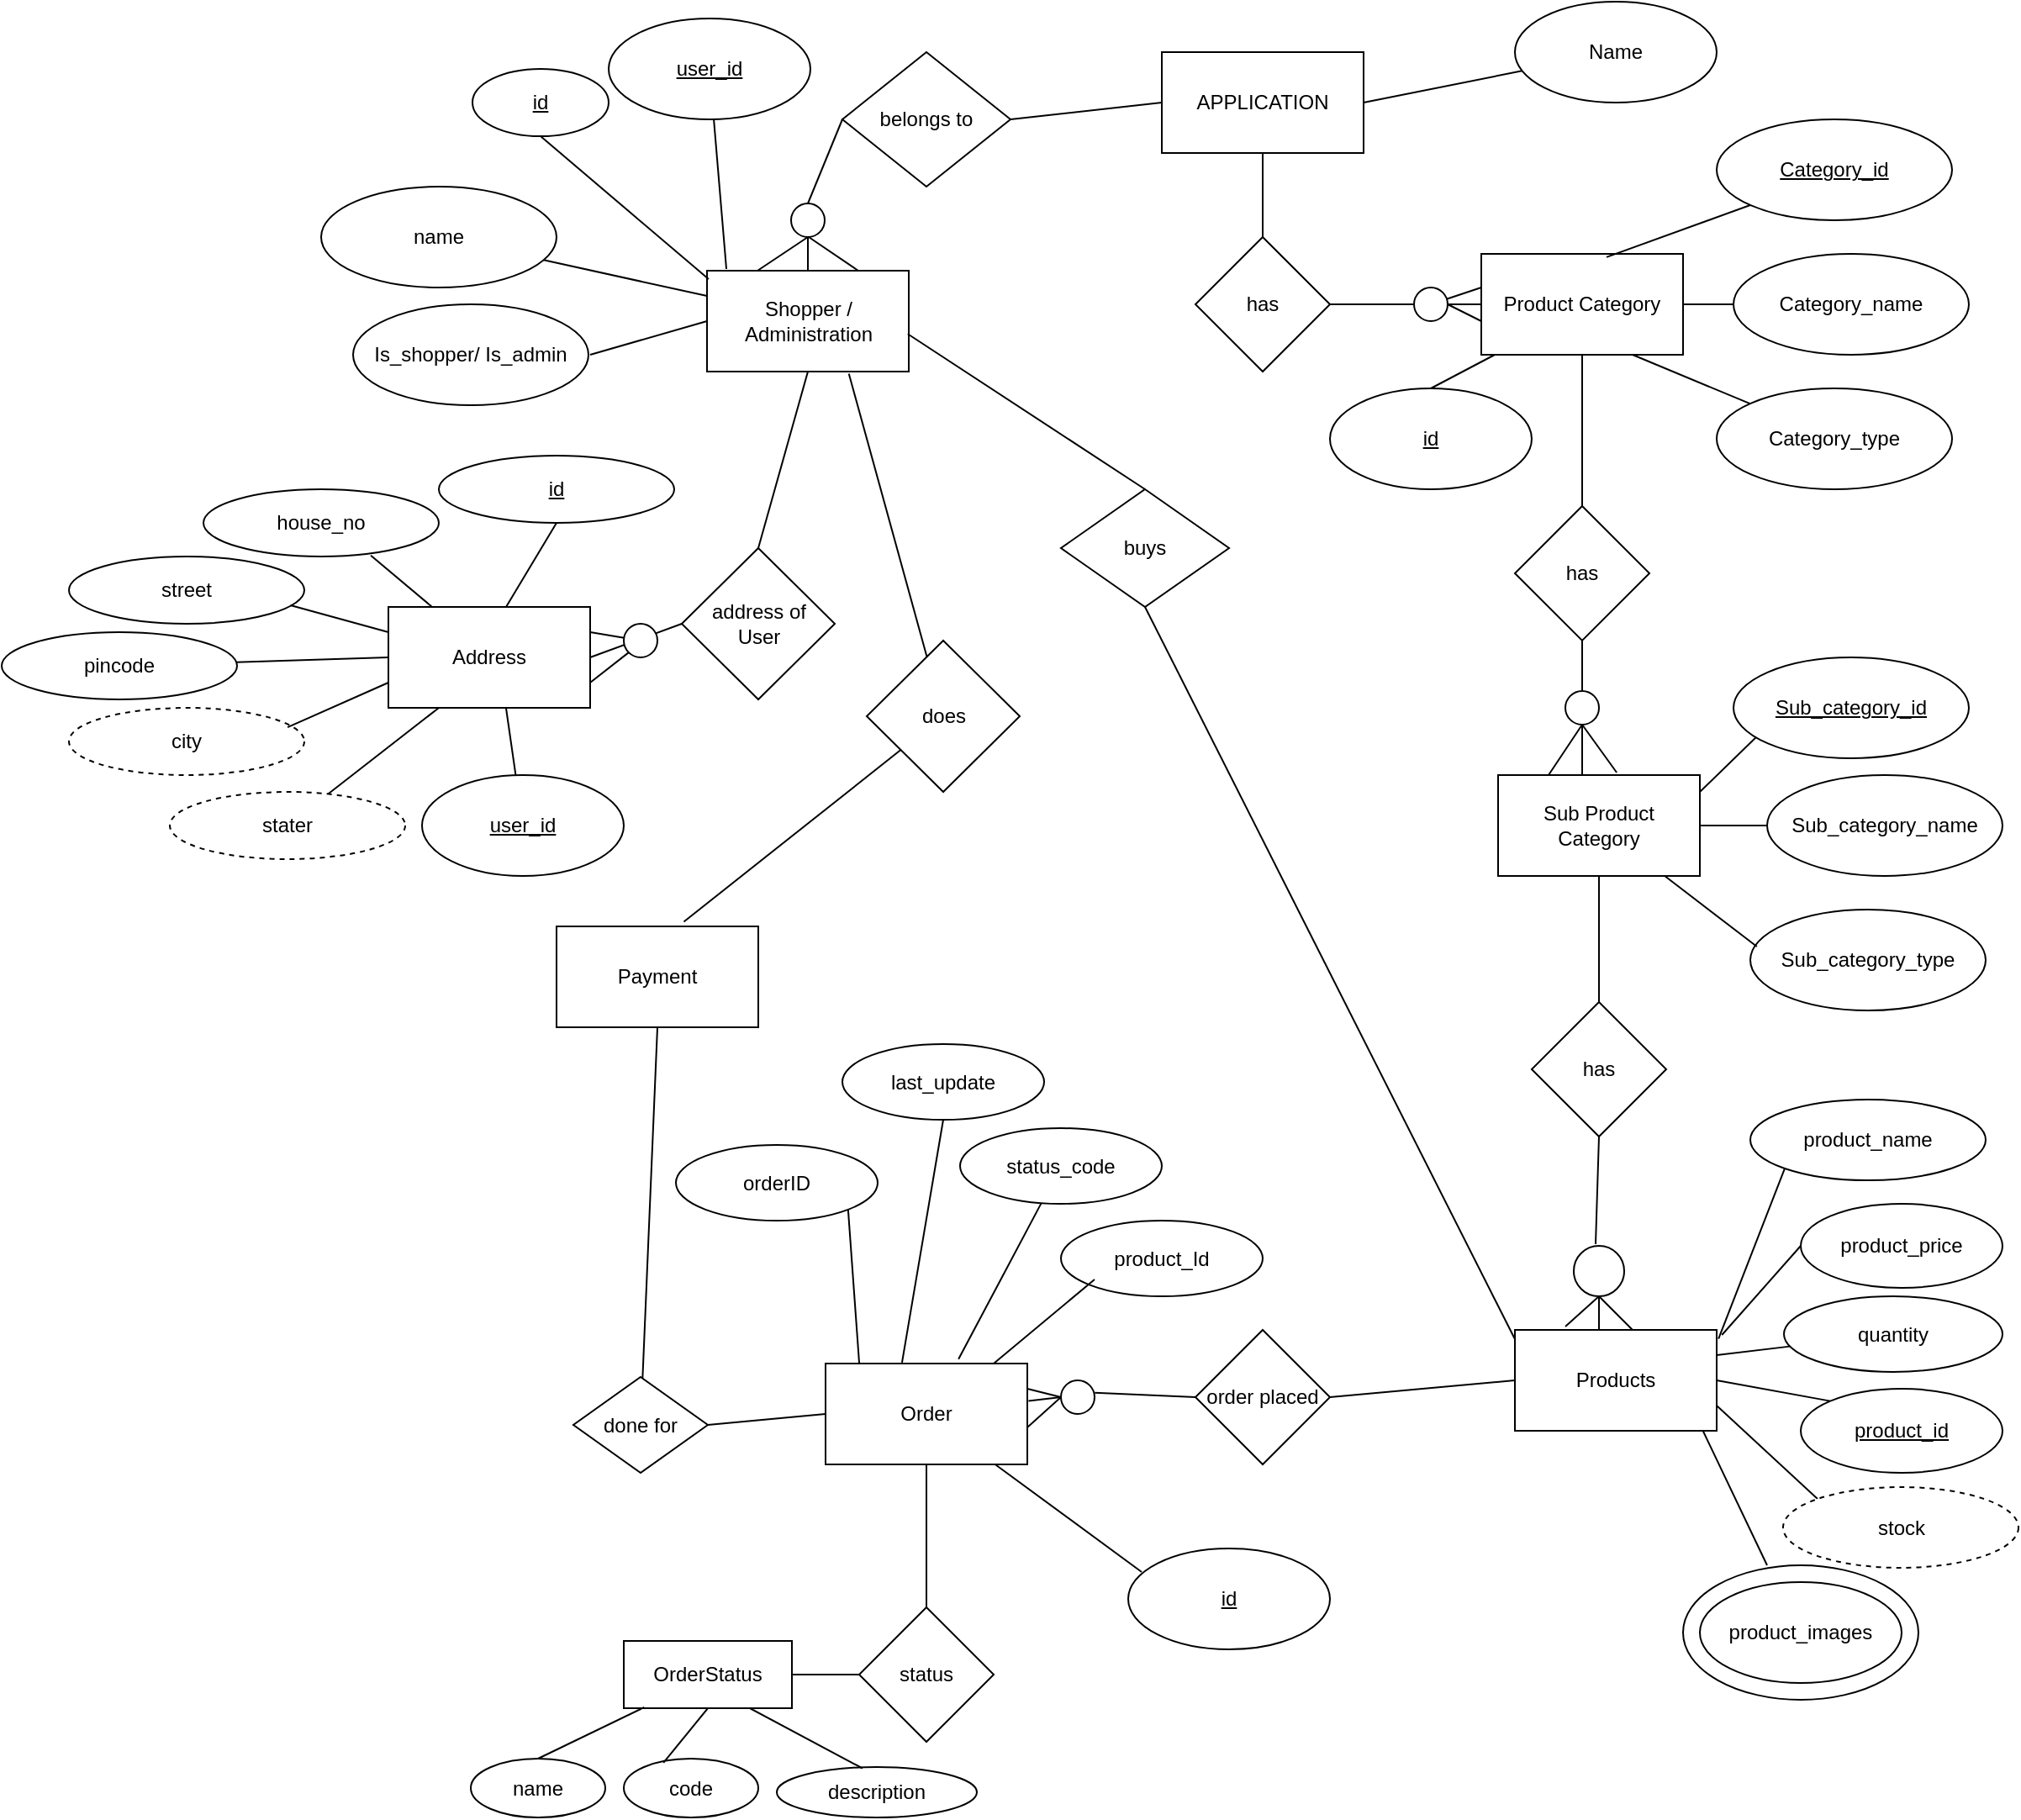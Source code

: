 <mxfile version="11.1.4" type="google"><diagram id="BZhTQlMKuTDj1Su207ST" name="Page-1"><mxGraphModel dx="1952" dy="616" grid="1" gridSize="10" guides="1" tooltips="1" connect="1" arrows="1" fold="1" page="1" pageScale="1" pageWidth="850" pageHeight="1100" math="0" shadow="0"><root><mxCell id="0"/><mxCell id="1" parent="0"/><mxCell id="tYtI5QIU2VcQOwp1GZz8-1" value="APPLICATION" style="rounded=0;whiteSpace=wrap;html=1;" parent="1" vertex="1"><mxGeometry x="340" y="40" width="120" height="60" as="geometry"/></mxCell><mxCell id="tYtI5QIU2VcQOwp1GZz8-2" value="Product Category" style="rounded=0;whiteSpace=wrap;html=1;" parent="1" vertex="1"><mxGeometry x="530" y="160" width="120" height="60" as="geometry"/></mxCell><mxCell id="tYtI5QIU2VcQOwp1GZz8-3" value="Sub Product Category" style="rounded=0;whiteSpace=wrap;html=1;" parent="1" vertex="1"><mxGeometry x="540" y="470" width="120" height="60" as="geometry"/></mxCell><mxCell id="tYtI5QIU2VcQOwp1GZz8-4" value="Products" style="rounded=0;whiteSpace=wrap;html=1;" parent="1" vertex="1"><mxGeometry x="550" y="800" width="120" height="60" as="geometry"/></mxCell><mxCell id="tYtI5QIU2VcQOwp1GZz8-5" value="Name" style="ellipse;whiteSpace=wrap;html=1;" parent="1" vertex="1"><mxGeometry x="550" y="10" width="120" height="60" as="geometry"/></mxCell><mxCell id="tYtI5QIU2VcQOwp1GZz8-6" value="" style="endArrow=none;html=1;exitX=1;exitY=0.5;exitDx=0;exitDy=0;" parent="1" source="tYtI5QIU2VcQOwp1GZz8-1" target="tYtI5QIU2VcQOwp1GZz8-5" edge="1"><mxGeometry width="50" height="50" relative="1" as="geometry"><mxPoint x="490" y="75" as="sourcePoint"/><mxPoint x="540" y="25" as="targetPoint"/></mxGeometry></mxCell><mxCell id="tYtI5QIU2VcQOwp1GZz8-7" value="has" style="rhombus;whiteSpace=wrap;html=1;" parent="1" vertex="1"><mxGeometry x="360" y="150" width="80" height="80" as="geometry"/></mxCell><mxCell id="tYtI5QIU2VcQOwp1GZz8-8" value="" style="endArrow=none;html=1;exitX=0.5;exitY=0;exitDx=0;exitDy=0;entryX=0.5;entryY=1;entryDx=0;entryDy=0;" parent="1" source="tYtI5QIU2VcQOwp1GZz8-7" target="tYtI5QIU2VcQOwp1GZz8-1" edge="1"><mxGeometry width="50" height="50" relative="1" as="geometry"><mxPoint x="370" y="206.555" as="sourcePoint"/><mxPoint x="430" y="-73.445" as="targetPoint"/></mxGeometry></mxCell><mxCell id="tYtI5QIU2VcQOwp1GZz8-9" value="" style="endArrow=none;html=1;exitX=1;exitY=0.5;exitDx=0;exitDy=0;entryX=0;entryY=0.5;entryDx=0;entryDy=0;" parent="1" source="tYtI5QIU2VcQOwp1GZz8-13" target="tYtI5QIU2VcQOwp1GZz8-2" edge="1"><mxGeometry width="50" height="50" relative="1" as="geometry"><mxPoint x="425" y="392" as="sourcePoint"/><mxPoint x="505" y="-30.017" as="targetPoint"/></mxGeometry></mxCell><mxCell id="tYtI5QIU2VcQOwp1GZz8-10" value="" style="endArrow=none;html=1;" parent="1" edge="1"><mxGeometry width="50" height="50" relative="1" as="geometry"><mxPoint x="500" y="190" as="sourcePoint"/><mxPoint x="530" y="179.983" as="targetPoint"/></mxGeometry></mxCell><mxCell id="tYtI5QIU2VcQOwp1GZz8-15" style="edgeStyle=orthogonalEdgeStyle;rounded=0;orthogonalLoop=1;jettySize=auto;html=1;" parent="1" edge="1"><mxGeometry relative="1" as="geometry"><mxPoint x="500" y="190" as="targetPoint"/><mxPoint x="500" y="190" as="sourcePoint"/></mxGeometry></mxCell><mxCell id="tYtI5QIU2VcQOwp1GZz8-13" value="" style="ellipse;whiteSpace=wrap;html=1;aspect=fixed;" parent="1" vertex="1"><mxGeometry x="490" y="180" width="20" height="20" as="geometry"/></mxCell><mxCell id="tYtI5QIU2VcQOwp1GZz8-14" value="" style="endArrow=none;html=1;exitX=1;exitY=0.5;exitDx=0;exitDy=0;" parent="1" source="tYtI5QIU2VcQOwp1GZz8-7" edge="1"><mxGeometry width="50" height="50" relative="1" as="geometry"><mxPoint x="440" y="190" as="sourcePoint"/><mxPoint x="490" y="190" as="targetPoint"/></mxGeometry></mxCell><mxCell id="tYtI5QIU2VcQOwp1GZz8-19" value="" style="endArrow=none;html=1;exitX=1;exitY=0.5;exitDx=0;exitDy=0;" parent="1" source="tYtI5QIU2VcQOwp1GZz8-13" edge="1"><mxGeometry width="50" height="50" relative="1" as="geometry"><mxPoint x="490" y="230" as="sourcePoint"/><mxPoint x="530" y="200" as="targetPoint"/></mxGeometry></mxCell><mxCell id="tYtI5QIU2VcQOwp1GZz8-20" value="&lt;u&gt;Category_id&lt;/u&gt;" style="ellipse;whiteSpace=wrap;html=1;" parent="1" vertex="1"><mxGeometry x="670" y="80" width="140" height="60" as="geometry"/></mxCell><mxCell id="tYtI5QIU2VcQOwp1GZz8-21" value="Category_name" style="ellipse;whiteSpace=wrap;html=1;" parent="1" vertex="1"><mxGeometry x="680" y="160" width="140" height="60" as="geometry"/></mxCell><mxCell id="tYtI5QIU2VcQOwp1GZz8-22" value="" style="endArrow=none;html=1;exitX=0.621;exitY=0.032;exitDx=0;exitDy=0;exitPerimeter=0;" parent="1" source="tYtI5QIU2VcQOwp1GZz8-2" edge="1"><mxGeometry width="50" height="50" relative="1" as="geometry"><mxPoint x="600" y="149.5" as="sourcePoint"/><mxPoint x="690" y="131" as="targetPoint"/></mxGeometry></mxCell><mxCell id="tYtI5QIU2VcQOwp1GZz8-23" value="" style="endArrow=none;html=1;exitX=1;exitY=0.5;exitDx=0;exitDy=0;" parent="1" source="tYtI5QIU2VcQOwp1GZz8-2" target="tYtI5QIU2VcQOwp1GZz8-21" edge="1"><mxGeometry width="50" height="50" relative="1" as="geometry"><mxPoint x="680" y="180" as="sourcePoint"/><mxPoint x="774.291" y="161.142" as="targetPoint"/></mxGeometry></mxCell><mxCell id="tYtI5QIU2VcQOwp1GZz8-25" value="has" style="rhombus;whiteSpace=wrap;html=1;" parent="1" vertex="1"><mxGeometry x="550" y="309.966" width="80" height="80" as="geometry"/></mxCell><mxCell id="tYtI5QIU2VcQOwp1GZz8-26" value="" style="endArrow=none;html=1;exitX=0.5;exitY=0;exitDx=0;exitDy=0;entryX=0.5;entryY=1;entryDx=0;entryDy=0;" parent="1" source="tYtI5QIU2VcQOwp1GZz8-25" target="tYtI5QIU2VcQOwp1GZz8-2" edge="1"><mxGeometry width="50" height="50" relative="1" as="geometry"><mxPoint x="550" y="269.966" as="sourcePoint"/><mxPoint x="600" y="219.966" as="targetPoint"/></mxGeometry></mxCell><mxCell id="tYtI5QIU2VcQOwp1GZz8-27" value="" style="endArrow=none;html=1;exitX=0.5;exitY=0;exitDx=0;exitDy=0;" parent="1" source="tYtI5QIU2VcQOwp1GZz8-30" edge="1"><mxGeometry width="50" height="50" relative="1" as="geometry"><mxPoint x="590" y="470" as="sourcePoint"/><mxPoint x="590" y="390" as="targetPoint"/></mxGeometry></mxCell><mxCell id="tYtI5QIU2VcQOwp1GZz8-28" value="" style="endArrow=none;html=1;exitX=0.5;exitY=0;exitDx=0;exitDy=0;" parent="1" edge="1"><mxGeometry width="50" height="50" relative="1" as="geometry"><mxPoint x="570" y="470" as="sourcePoint"/><mxPoint x="590" y="440" as="targetPoint"/></mxGeometry></mxCell><mxCell id="tYtI5QIU2VcQOwp1GZz8-29" value="" style="endArrow=none;html=1;exitX=0.588;exitY=-0.025;exitDx=0;exitDy=0;exitPerimeter=0;" parent="1" source="tYtI5QIU2VcQOwp1GZz8-3" edge="1"><mxGeometry width="50" height="50" relative="1" as="geometry"><mxPoint x="620" y="470" as="sourcePoint"/><mxPoint x="590" y="440" as="targetPoint"/></mxGeometry></mxCell><mxCell id="tYtI5QIU2VcQOwp1GZz8-30" value="" style="ellipse;whiteSpace=wrap;html=1;aspect=fixed;" parent="1" vertex="1"><mxGeometry x="580" y="420" width="20" height="20" as="geometry"/></mxCell><mxCell id="tYtI5QIU2VcQOwp1GZz8-31" value="" style="endArrow=none;html=1;exitX=0.5;exitY=0;exitDx=0;exitDy=0;" parent="1" target="tYtI5QIU2VcQOwp1GZz8-30" edge="1"><mxGeometry width="50" height="50" relative="1" as="geometry"><mxPoint x="590" y="470" as="sourcePoint"/><mxPoint x="590" y="390" as="targetPoint"/></mxGeometry></mxCell><mxCell id="tYtI5QIU2VcQOwp1GZz8-32" value="&lt;u&gt;Sub_category_id&lt;/u&gt;" style="ellipse;whiteSpace=wrap;html=1;" parent="1" vertex="1"><mxGeometry x="680" y="400" width="140" height="60" as="geometry"/></mxCell><mxCell id="tYtI5QIU2VcQOwp1GZz8-33" value="Sub_category_name" style="ellipse;whiteSpace=wrap;html=1;" parent="1" vertex="1"><mxGeometry x="700" y="470" width="140" height="60" as="geometry"/></mxCell><mxCell id="tYtI5QIU2VcQOwp1GZz8-34" value="Sub_category_type" style="ellipse;whiteSpace=wrap;html=1;" parent="1" vertex="1"><mxGeometry x="690" y="550" width="140" height="60" as="geometry"/></mxCell><mxCell id="tYtI5QIU2VcQOwp1GZz8-35" value="Category_type" style="ellipse;whiteSpace=wrap;html=1;rotation=0;" parent="1" vertex="1"><mxGeometry x="670" y="240" width="140" height="60" as="geometry"/></mxCell><mxCell id="tYtI5QIU2VcQOwp1GZz8-36" value="" style="endArrow=none;html=1;exitX=0.75;exitY=1;exitDx=0;exitDy=0;" parent="1" source="tYtI5QIU2VcQOwp1GZz8-2" target="tYtI5QIU2VcQOwp1GZz8-35" edge="1"><mxGeometry width="50" height="50" relative="1" as="geometry"><mxPoint x="627.5" y="245.5" as="sourcePoint"/><mxPoint x="712.98" y="214.58" as="targetPoint"/></mxGeometry></mxCell><mxCell id="tYtI5QIU2VcQOwp1GZz8-37" value="" style="endArrow=none;html=1;entryX=0.095;entryY=0.794;entryDx=0;entryDy=0;entryPerimeter=0;" parent="1" target="tYtI5QIU2VcQOwp1GZz8-32" edge="1"><mxGeometry width="50" height="50" relative="1" as="geometry"><mxPoint x="660" y="480" as="sourcePoint"/><mxPoint x="390" y="700" as="targetPoint"/></mxGeometry></mxCell><mxCell id="tYtI5QIU2VcQOwp1GZz8-38" value="" style="endArrow=none;html=1;entryX=0;entryY=0.5;entryDx=0;entryDy=0;" parent="1" source="tYtI5QIU2VcQOwp1GZz8-3" target="tYtI5QIU2VcQOwp1GZz8-33" edge="1"><mxGeometry width="50" height="50" relative="1" as="geometry"><mxPoint x="700" y="510" as="sourcePoint"/><mxPoint x="733.3" y="477.64" as="targetPoint"/></mxGeometry></mxCell><mxCell id="tYtI5QIU2VcQOwp1GZz8-39" value="" style="endArrow=none;html=1;entryX=0.028;entryY=0.367;entryDx=0;entryDy=0;entryPerimeter=0;" parent="1" source="tYtI5QIU2VcQOwp1GZz8-3" target="tYtI5QIU2VcQOwp1GZz8-34" edge="1"><mxGeometry width="50" height="50" relative="1" as="geometry"><mxPoint x="670" y="540" as="sourcePoint"/><mxPoint x="690" y="560" as="targetPoint"/></mxGeometry></mxCell><mxCell id="tYtI5QIU2VcQOwp1GZz8-40" value="has" style="rhombus;whiteSpace=wrap;html=1;" parent="1" vertex="1"><mxGeometry x="560" y="605" width="80" height="80" as="geometry"/></mxCell><mxCell id="tYtI5QIU2VcQOwp1GZz8-41" value="" style="endArrow=none;html=1;entryX=0.5;entryY=0;entryDx=0;entryDy=0;exitX=0.5;exitY=1;exitDx=0;exitDy=0;" parent="1" source="tYtI5QIU2VcQOwp1GZz8-3" target="tYtI5QIU2VcQOwp1GZz8-40" edge="1"><mxGeometry width="50" height="50" relative="1" as="geometry"><mxPoint x="575" y="528" as="sourcePoint"/><mxPoint x="629.798" y="570.02" as="targetPoint"/></mxGeometry></mxCell><mxCell id="tYtI5QIU2VcQOwp1GZz8-42" value="" style="endArrow=none;html=1;exitX=0.5;exitY=1;exitDx=0;exitDy=0;" parent="1" source="tYtI5QIU2VcQOwp1GZz8-45" edge="1"><mxGeometry width="50" height="50" relative="1" as="geometry"><mxPoint x="630" y="720" as="sourcePoint"/><mxPoint x="580" y="798" as="targetPoint"/></mxGeometry></mxCell><mxCell id="tYtI5QIU2VcQOwp1GZz8-43" value="" style="endArrow=none;html=1;entryX=0.583;entryY=0;entryDx=0;entryDy=0;entryPerimeter=0;exitX=0.5;exitY=1;exitDx=0;exitDy=0;" parent="1" source="tYtI5QIU2VcQOwp1GZz8-45" target="tYtI5QIU2VcQOwp1GZz8-4" edge="1"><mxGeometry width="50" height="50" relative="1" as="geometry"><mxPoint x="600" y="770" as="sourcePoint"/><mxPoint x="674.798" y="802.02" as="targetPoint"/></mxGeometry></mxCell><mxCell id="tYtI5QIU2VcQOwp1GZz8-44" value="" style="endArrow=none;html=1;" parent="1" edge="1"><mxGeometry width="50" height="50" relative="1" as="geometry"><mxPoint x="600" y="800" as="sourcePoint"/><mxPoint x="600" y="780" as="targetPoint"/></mxGeometry></mxCell><mxCell id="tYtI5QIU2VcQOwp1GZz8-45" value="" style="ellipse;whiteSpace=wrap;html=1;aspect=fixed;" parent="1" vertex="1"><mxGeometry x="585" y="750" width="30" height="30" as="geometry"/></mxCell><mxCell id="tYtI5QIU2VcQOwp1GZz8-46" value="" style="endArrow=none;html=1;exitX=0.5;exitY=1;exitDx=0;exitDy=0;" parent="1" source="tYtI5QIU2VcQOwp1GZz8-40" edge="1"><mxGeometry width="50" height="50" relative="1" as="geometry"><mxPoint x="600" y="685" as="sourcePoint"/><mxPoint x="598" y="749" as="targetPoint"/></mxGeometry></mxCell><mxCell id="tYtI5QIU2VcQOwp1GZz8-47" value="product_name" style="ellipse;whiteSpace=wrap;html=1;" parent="1" vertex="1"><mxGeometry x="690" y="663" width="140" height="48" as="geometry"/></mxCell><mxCell id="tYtI5QIU2VcQOwp1GZz8-48" value="product_price" style="ellipse;whiteSpace=wrap;html=1;" parent="1" vertex="1"><mxGeometry x="720" y="725" width="120" height="50" as="geometry"/></mxCell><mxCell id="tYtI5QIU2VcQOwp1GZz8-49" value="&lt;u&gt;product_id&lt;/u&gt;" style="ellipse;whiteSpace=wrap;html=1;" parent="1" vertex="1"><mxGeometry x="720" y="835" width="120" height="50" as="geometry"/></mxCell><mxCell id="tYtI5QIU2VcQOwp1GZz8-50" value="" style="ellipse;whiteSpace=wrap;html=1;" parent="1" vertex="1"><mxGeometry x="650" y="940" width="140" height="80" as="geometry"/></mxCell><mxCell id="tYtI5QIU2VcQOwp1GZz8-51" value="product_images" style="ellipse;whiteSpace=wrap;html=1;" parent="1" vertex="1"><mxGeometry x="660" y="950" width="120" height="60" as="geometry"/></mxCell><mxCell id="tYtI5QIU2VcQOwp1GZz8-53" value="" style="endArrow=none;html=1;exitX=1.009;exitY=0.088;exitDx=0;exitDy=0;exitPerimeter=0;entryX=0;entryY=1;entryDx=0;entryDy=0;" parent="1" source="tYtI5QIU2VcQOwp1GZz8-4" target="tYtI5QIU2VcQOwp1GZz8-47" edge="1"><mxGeometry width="50" height="50" relative="1" as="geometry"><mxPoint x="670" y="780" as="sourcePoint"/><mxPoint x="720" y="730" as="targetPoint"/></mxGeometry></mxCell><mxCell id="tYtI5QIU2VcQOwp1GZz8-54" value="" style="endArrow=none;html=1;entryX=0;entryY=0.5;entryDx=0;entryDy=0;exitX=1.026;exitY=0.05;exitDx=0;exitDy=0;exitPerimeter=0;" parent="1" source="tYtI5QIU2VcQOwp1GZz8-4" target="tYtI5QIU2VcQOwp1GZz8-48" edge="1"><mxGeometry width="50" height="50" relative="1" as="geometry"><mxPoint x="680" y="809" as="sourcePoint"/><mxPoint x="734.798" y="851.02" as="targetPoint"/></mxGeometry></mxCell><mxCell id="tYtI5QIU2VcQOwp1GZz8-55" value="" style="endArrow=none;html=1;entryX=0;entryY=0;entryDx=0;entryDy=0;exitX=1;exitY=0.5;exitDx=0;exitDy=0;" parent="1" source="tYtI5QIU2VcQOwp1GZz8-4" target="tYtI5QIU2VcQOwp1GZz8-49" edge="1"><mxGeometry width="50" height="50" relative="1" as="geometry"><mxPoint x="660" y="840" as="sourcePoint"/><mxPoint x="714.798" y="872.02" as="targetPoint"/></mxGeometry></mxCell><mxCell id="tYtI5QIU2VcQOwp1GZz8-56" value="" style="endArrow=none;html=1;entryX=0.931;entryY=0.996;entryDx=0;entryDy=0;entryPerimeter=0;" parent="1" target="tYtI5QIU2VcQOwp1GZz8-4" edge="1"><mxGeometry width="50" height="50" relative="1" as="geometry"><mxPoint x="700" y="940" as="sourcePoint"/><mxPoint x="680" y="880" as="targetPoint"/></mxGeometry></mxCell><mxCell id="tYtI5QIU2VcQOwp1GZz8-57" value="belongs to" style="rhombus;whiteSpace=wrap;html=1;" parent="1" vertex="1"><mxGeometry x="150" y="40" width="100" height="80" as="geometry"/></mxCell><mxCell id="tYtI5QIU2VcQOwp1GZz8-58" value="" style="endArrow=none;html=1;exitX=1;exitY=0.5;exitDx=0;exitDy=0;entryX=0;entryY=0.5;entryDx=0;entryDy=0;" parent="1" source="tYtI5QIU2VcQOwp1GZz8-57" target="tYtI5QIU2VcQOwp1GZz8-1" edge="1"><mxGeometry width="50" height="50" relative="1" as="geometry"><mxPoint x="260" y="95" as="sourcePoint"/><mxPoint x="310" y="45" as="targetPoint"/><Array as="points"/></mxGeometry></mxCell><mxCell id="tYtI5QIU2VcQOwp1GZz8-60" value="Shopper / Administration" style="rounded=0;whiteSpace=wrap;html=1;" parent="1" vertex="1"><mxGeometry x="69.5" y="170" width="120" height="60" as="geometry"/></mxCell><mxCell id="tYtI5QIU2VcQOwp1GZz8-61" value="" style="endArrow=none;html=1;exitX=0.5;exitY=0;exitDx=0;exitDy=0;entryX=0;entryY=0.5;entryDx=0;entryDy=0;" parent="1" source="tYtI5QIU2VcQOwp1GZz8-63" target="tYtI5QIU2VcQOwp1GZz8-57" edge="1"><mxGeometry width="50" height="50" relative="1" as="geometry"><mxPoint x="130" y="140" as="sourcePoint"/><mxPoint x="220" y="130" as="targetPoint"/><Array as="points"/></mxGeometry></mxCell><mxCell id="tYtI5QIU2VcQOwp1GZz8-63" value="" style="ellipse;whiteSpace=wrap;html=1;aspect=fixed;" parent="1" vertex="1"><mxGeometry x="119.5" y="130" width="20" height="20" as="geometry"/></mxCell><mxCell id="tYtI5QIU2VcQOwp1GZz8-64" value="" style="endArrow=none;html=1;exitX=0.5;exitY=0;exitDx=0;exitDy=0;entryX=0.5;entryY=1;entryDx=0;entryDy=0;" parent="1" source="tYtI5QIU2VcQOwp1GZz8-60" target="tYtI5QIU2VcQOwp1GZz8-63" edge="1"><mxGeometry width="50" height="50" relative="1" as="geometry"><mxPoint x="119.5" y="170.0" as="sourcePoint"/><mxPoint x="150" y="80" as="targetPoint"/><Array as="points"/></mxGeometry></mxCell><mxCell id="tYtI5QIU2VcQOwp1GZz8-67" value="" style="endArrow=none;html=1;exitX=0.75;exitY=0;exitDx=0;exitDy=0;" parent="1" source="tYtI5QIU2VcQOwp1GZz8-60" edge="1"><mxGeometry width="50" height="50" relative="1" as="geometry"><mxPoint x="150" y="166" as="sourcePoint"/><mxPoint x="130" y="150" as="targetPoint"/></mxGeometry></mxCell><mxCell id="tYtI5QIU2VcQOwp1GZz8-68" value="" style="endArrow=none;html=1;entryX=0.5;entryY=1;entryDx=0;entryDy=0;exitX=0.25;exitY=0;exitDx=0;exitDy=0;" parent="1" source="tYtI5QIU2VcQOwp1GZz8-60" target="tYtI5QIU2VcQOwp1GZz8-63" edge="1"><mxGeometry width="50" height="50" relative="1" as="geometry"><mxPoint x="94.5" y="195" as="sourcePoint"/><mxPoint x="144.5" y="145" as="targetPoint"/></mxGeometry></mxCell><mxCell id="tYtI5QIU2VcQOwp1GZz8-69" value="&lt;u&gt;id&lt;/u&gt;" style="ellipse;whiteSpace=wrap;html=1;" parent="1" vertex="1"><mxGeometry x="-70" y="50" width="81" height="40" as="geometry"/></mxCell><mxCell id="tYtI5QIU2VcQOwp1GZz8-70" value="name" style="ellipse;whiteSpace=wrap;html=1;" parent="1" vertex="1"><mxGeometry x="-160" y="120" width="140" height="60" as="geometry"/></mxCell><mxCell id="tYtI5QIU2VcQOwp1GZz8-73" value="quantity" style="ellipse;whiteSpace=wrap;html=1;" parent="1" vertex="1"><mxGeometry x="710" y="780" width="130" height="45" as="geometry"/></mxCell><mxCell id="tYtI5QIU2VcQOwp1GZz8-74" value="" style="endArrow=none;html=1;entryX=1;entryY=0.25;entryDx=0;entryDy=0;" parent="1" source="tYtI5QIU2VcQOwp1GZz8-73" target="tYtI5QIU2VcQOwp1GZz8-4" edge="1"><mxGeometry width="50" height="50" relative="1" as="geometry"><mxPoint x="710" y="840" as="sourcePoint"/><mxPoint x="671.72" y="759.76" as="targetPoint"/></mxGeometry></mxCell><mxCell id="tYtI5QIU2VcQOwp1GZz8-75" value="" style="endArrow=none;html=1;entryX=1;entryY=0.75;entryDx=0;entryDy=0;exitX=0;exitY=0;exitDx=0;exitDy=0;" parent="1" source="tYtI5QIU2VcQOwp1GZz8-76" target="tYtI5QIU2VcQOwp1GZz8-4" edge="1"><mxGeometry width="50" height="50" relative="1" as="geometry"><mxPoint x="720" y="915" as="sourcePoint"/><mxPoint x="681.72" y="834.76" as="targetPoint"/></mxGeometry></mxCell><mxCell id="tYtI5QIU2VcQOwp1GZz8-76" value="stock" style="ellipse;whiteSpace=wrap;html=1;dashed=1;" parent="1" vertex="1"><mxGeometry x="709.5" y="893.5" width="140" height="48" as="geometry"/></mxCell><mxCell id="tYtI5QIU2VcQOwp1GZz8-77" value="Is_shopper/ Is_admin" style="ellipse;whiteSpace=wrap;html=1;" parent="1" vertex="1"><mxGeometry x="-141" y="190" width="140" height="60" as="geometry"/></mxCell><mxCell id="tYtI5QIU2VcQOwp1GZz8-78" value="" style="endArrow=none;html=1;exitX=0.008;exitY=0.084;exitDx=0;exitDy=0;entryX=0.5;entryY=1;entryDx=0;entryDy=0;exitPerimeter=0;" parent="1" source="tYtI5QIU2VcQOwp1GZz8-60" target="tYtI5QIU2VcQOwp1GZz8-69" edge="1"><mxGeometry width="50" height="50" relative="1" as="geometry"><mxPoint x="10" y="140" as="sourcePoint"/><mxPoint x="30.5" y="90.0" as="targetPoint"/><Array as="points"/></mxGeometry></mxCell><mxCell id="tYtI5QIU2VcQOwp1GZz8-79" value="" style="endArrow=none;html=1;exitX=0;exitY=0.25;exitDx=0;exitDy=0;" parent="1" source="tYtI5QIU2VcQOwp1GZz8-60" target="tYtI5QIU2VcQOwp1GZz8-70" edge="1"><mxGeometry width="50" height="50" relative="1" as="geometry"><mxPoint x="10" y="170" as="sourcePoint"/><mxPoint x="30.5" y="120.0" as="targetPoint"/><Array as="points"/></mxGeometry></mxCell><mxCell id="tYtI5QIU2VcQOwp1GZz8-80" value="" style="endArrow=none;html=1;exitX=0;exitY=0.5;exitDx=0;exitDy=0;" parent="1" source="tYtI5QIU2VcQOwp1GZz8-60" edge="1"><mxGeometry width="50" height="50" relative="1" as="geometry"><mxPoint x="-10" y="190" as="sourcePoint"/><mxPoint y="220" as="targetPoint"/><Array as="points"/></mxGeometry></mxCell><mxCell id="tYtI5QIU2VcQOwp1GZz8-82" value="address of &lt;br&gt;User" style="rhombus;whiteSpace=wrap;html=1;" parent="1" vertex="1"><mxGeometry x="54.5" y="335" width="91" height="90" as="geometry"/></mxCell><mxCell id="tYtI5QIU2VcQOwp1GZz8-83" value="" style="endArrow=none;html=1;entryX=0.5;entryY=1;entryDx=0;entryDy=0;exitX=0.5;exitY=0;exitDx=0;exitDy=0;" parent="1" source="tYtI5QIU2VcQOwp1GZz8-82" target="tYtI5QIU2VcQOwp1GZz8-60" edge="1"><mxGeometry width="50" height="50" relative="1" as="geometry"><mxPoint x="94.5" y="319.966" as="sourcePoint"/><mxPoint x="144.5" y="269.966" as="targetPoint"/></mxGeometry></mxCell><mxCell id="tYtI5QIU2VcQOwp1GZz8-84" value="Address" style="rounded=0;whiteSpace=wrap;html=1;" parent="1" vertex="1"><mxGeometry x="-120" y="370" width="120" height="60" as="geometry"/></mxCell><mxCell id="tYtI5QIU2VcQOwp1GZz8-85" value="" style="endArrow=none;html=1;exitX=1;exitY=0.5;exitDx=0;exitDy=0;entryX=0;entryY=0.5;entryDx=0;entryDy=0;" parent="1" source="tYtI5QIU2VcQOwp1GZz8-84" target="tYtI5QIU2VcQOwp1GZz8-82" edge="1"><mxGeometry width="50" height="50" relative="1" as="geometry"><mxPoint x="15" y="425.105" as="sourcePoint"/><mxPoint x="65" y="375.105" as="targetPoint"/></mxGeometry></mxCell><mxCell id="tYtI5QIU2VcQOwp1GZz8-87" value="" style="endArrow=none;html=1;exitX=1;exitY=0.25;exitDx=0;exitDy=0;" parent="1" source="tYtI5QIU2VcQOwp1GZz8-84" target="tYtI5QIU2VcQOwp1GZz8-89" edge="1"><mxGeometry width="50" height="50" relative="1" as="geometry"><mxPoint x="19.5" y="735" as="sourcePoint"/><mxPoint x="69.5" y="685" as="targetPoint"/></mxGeometry></mxCell><mxCell id="tYtI5QIU2VcQOwp1GZz8-88" value="" style="endArrow=none;html=1;entryX=0;entryY=1;entryDx=0;entryDy=0;exitX=1;exitY=0.75;exitDx=0;exitDy=0;" parent="1" source="tYtI5QIU2VcQOwp1GZz8-84" target="tYtI5QIU2VcQOwp1GZz8-89" edge="1"><mxGeometry width="50" height="50" relative="1" as="geometry"><mxPoint x="-45" y="750" as="sourcePoint"/><mxPoint x="5" y="700" as="targetPoint"/></mxGeometry></mxCell><mxCell id="tYtI5QIU2VcQOwp1GZz8-89" value="" style="ellipse;whiteSpace=wrap;html=1;aspect=fixed;" parent="1" vertex="1"><mxGeometry x="20" y="380" width="20" height="20" as="geometry"/></mxCell><mxCell id="tYtI5QIU2VcQOwp1GZz8-91" value="&lt;u&gt;id&lt;/u&gt;" style="ellipse;whiteSpace=wrap;html=1;" parent="1" vertex="1"><mxGeometry x="-90" y="280" width="140" height="40" as="geometry"/></mxCell><mxCell id="tYtI5QIU2VcQOwp1GZz8-92" value="house_no" style="ellipse;whiteSpace=wrap;html=1;" parent="1" vertex="1"><mxGeometry x="-230" y="300" width="140" height="40" as="geometry"/></mxCell><mxCell id="tYtI5QIU2VcQOwp1GZz8-93" value="street" style="ellipse;whiteSpace=wrap;html=1;" parent="1" vertex="1"><mxGeometry x="-310" y="340" width="140" height="40" as="geometry"/></mxCell><mxCell id="tYtI5QIU2VcQOwp1GZz8-94" value="pincode" style="ellipse;whiteSpace=wrap;html=1;" parent="1" vertex="1"><mxGeometry x="-350" y="385" width="140" height="40" as="geometry"/></mxCell><mxCell id="tYtI5QIU2VcQOwp1GZz8-95" value="city" style="ellipse;whiteSpace=wrap;html=1;dashed=1;" parent="1" vertex="1"><mxGeometry x="-310" y="430" width="140" height="40" as="geometry"/></mxCell><mxCell id="tYtI5QIU2VcQOwp1GZz8-96" value="stater" style="ellipse;whiteSpace=wrap;html=1;dashed=1;" parent="1" vertex="1"><mxGeometry x="-250" y="480" width="140" height="40" as="geometry"/></mxCell><mxCell id="tYtI5QIU2VcQOwp1GZz8-98" value="" style="endArrow=none;html=1;entryX=0;entryY=0.75;entryDx=0;entryDy=0;exitX=0.929;exitY=0.29;exitDx=0;exitDy=0;exitPerimeter=0;" parent="1" source="tYtI5QIU2VcQOwp1GZz8-95" target="tYtI5QIU2VcQOwp1GZz8-84" edge="1"><mxGeometry width="50" height="50" relative="1" as="geometry"><mxPoint x="-90" y="520" as="sourcePoint"/><mxPoint x="-86" y="410" as="targetPoint"/></mxGeometry></mxCell><mxCell id="tYtI5QIU2VcQOwp1GZz8-99" value="" style="endArrow=none;html=1;entryX=0.25;entryY=1;entryDx=0;entryDy=0;" parent="1" source="tYtI5QIU2VcQOwp1GZz8-96" target="tYtI5QIU2VcQOwp1GZz8-84" edge="1"><mxGeometry width="50" height="50" relative="1" as="geometry"><mxPoint x="-60" y="490" as="sourcePoint"/><mxPoint x="-56" y="380" as="targetPoint"/></mxGeometry></mxCell><mxCell id="tYtI5QIU2VcQOwp1GZz8-100" value="" style="endArrow=none;html=1;exitX=0;exitY=0.5;exitDx=0;exitDy=0;" parent="1" source="tYtI5QIU2VcQOwp1GZz8-84" target="tYtI5QIU2VcQOwp1GZz8-94" edge="1"><mxGeometry width="50" height="50" relative="1" as="geometry"><mxPoint x="-147" y="460" as="sourcePoint"/><mxPoint x="-143" y="350" as="targetPoint"/></mxGeometry></mxCell><mxCell id="tYtI5QIU2VcQOwp1GZz8-101" value="" style="endArrow=none;html=1;entryX=0.941;entryY=0.725;entryDx=0;entryDy=0;exitX=0;exitY=0.25;exitDx=0;exitDy=0;entryPerimeter=0;" parent="1" source="tYtI5QIU2VcQOwp1GZz8-84" target="tYtI5QIU2VcQOwp1GZz8-93" edge="1"><mxGeometry width="50" height="50" relative="1" as="geometry"><mxPoint x="-147" y="405" as="sourcePoint"/><mxPoint x="-143" y="295" as="targetPoint"/></mxGeometry></mxCell><mxCell id="tYtI5QIU2VcQOwp1GZz8-102" value="" style="endArrow=none;html=1;entryX=0.711;entryY=0.985;entryDx=0;entryDy=0;exitX=0.5;exitY=0;exitDx=0;exitDy=0;entryPerimeter=0;" parent="1" target="tYtI5QIU2VcQOwp1GZz8-92" edge="1"><mxGeometry width="50" height="50" relative="1" as="geometry"><mxPoint x="-94" y="370" as="sourcePoint"/><mxPoint x="-90" y="260" as="targetPoint"/></mxGeometry></mxCell><mxCell id="tYtI5QIU2VcQOwp1GZz8-103" value="" style="endArrow=none;html=1;entryX=0.5;entryY=1;entryDx=0;entryDy=0;exitX=0.5;exitY=0;exitDx=0;exitDy=0;" parent="1" target="tYtI5QIU2VcQOwp1GZz8-91" edge="1"><mxGeometry width="50" height="50" relative="1" as="geometry"><mxPoint x="-50" y="370" as="sourcePoint"/><mxPoint x="-46" y="260" as="targetPoint"/></mxGeometry></mxCell><mxCell id="tYtI5QIU2VcQOwp1GZz8-104" value="order placed" style="rhombus;whiteSpace=wrap;html=1;" parent="1" vertex="1"><mxGeometry x="360" y="800" width="80" height="80" as="geometry"/></mxCell><mxCell id="tYtI5QIU2VcQOwp1GZz8-105" value="" style="endArrow=none;html=1;entryX=0;entryY=0.5;entryDx=0;entryDy=0;exitX=1;exitY=0.5;exitDx=0;exitDy=0;" parent="1" source="tYtI5QIU2VcQOwp1GZz8-104" target="tYtI5QIU2VcQOwp1GZz8-4" edge="1"><mxGeometry width="50" height="50" relative="1" as="geometry"><mxPoint x="450" y="850" as="sourcePoint"/><mxPoint x="500" y="800" as="targetPoint"/></mxGeometry></mxCell><mxCell id="tYtI5QIU2VcQOwp1GZz8-106" value="Order" style="rounded=0;whiteSpace=wrap;html=1;" parent="1" vertex="1"><mxGeometry x="140" y="820" width="120" height="60" as="geometry"/></mxCell><mxCell id="tYtI5QIU2VcQOwp1GZz8-107" value="" style="endArrow=none;html=1;entryX=0;entryY=0.5;entryDx=0;entryDy=0;exitX=1.006;exitY=0.371;exitDx=0;exitDy=0;exitPerimeter=0;" parent="1" source="tYtI5QIU2VcQOwp1GZz8-108" target="tYtI5QIU2VcQOwp1GZz8-104" edge="1"><mxGeometry width="50" height="50" relative="1" as="geometry"><mxPoint x="270" y="875" as="sourcePoint"/><mxPoint x="320" y="825" as="targetPoint"/></mxGeometry></mxCell><mxCell id="tYtI5QIU2VcQOwp1GZz8-108" value="" style="ellipse;whiteSpace=wrap;html=1;aspect=fixed;" parent="1" vertex="1"><mxGeometry x="280" y="830" width="20" height="20" as="geometry"/></mxCell><mxCell id="tYtI5QIU2VcQOwp1GZz8-109" value="" style="endArrow=none;html=1;entryX=0;entryY=0.5;entryDx=0;entryDy=0;exitX=1.006;exitY=0.371;exitDx=0;exitDy=0;exitPerimeter=0;" parent="1" source="tYtI5QIU2VcQOwp1GZz8-106" target="tYtI5QIU2VcQOwp1GZz8-108" edge="1"><mxGeometry width="50" height="50" relative="1" as="geometry"><mxPoint x="260.72" y="842.26" as="sourcePoint"/><mxPoint x="360" y="840" as="targetPoint"/></mxGeometry></mxCell><mxCell id="tYtI5QIU2VcQOwp1GZz8-110" value="" style="endArrow=none;html=1;entryX=0;entryY=0.5;entryDx=0;entryDy=0;" parent="1" target="tYtI5QIU2VcQOwp1GZz8-108" edge="1"><mxGeometry width="50" height="50" relative="1" as="geometry"><mxPoint x="260" y="858" as="sourcePoint"/><mxPoint x="305" y="835" as="targetPoint"/></mxGeometry></mxCell><mxCell id="tYtI5QIU2VcQOwp1GZz8-111" value="" style="endArrow=none;html=1;exitX=1;exitY=0.25;exitDx=0;exitDy=0;entryX=0;entryY=0.5;entryDx=0;entryDy=0;" parent="1" source="tYtI5QIU2VcQOwp1GZz8-106" target="tYtI5QIU2VcQOwp1GZz8-108" edge="1"><mxGeometry width="50" height="50" relative="1" as="geometry"><mxPoint x="255" y="827.5" as="sourcePoint"/><mxPoint x="305" y="777.5" as="targetPoint"/></mxGeometry></mxCell><mxCell id="tYtI5QIU2VcQOwp1GZz8-112" value="product_Id" style="ellipse;whiteSpace=wrap;html=1;" parent="1" vertex="1"><mxGeometry x="280" y="735" width="120" height="45" as="geometry"/></mxCell><mxCell id="tYtI5QIU2VcQOwp1GZz8-113" value="status_code" style="ellipse;whiteSpace=wrap;html=1;" parent="1" vertex="1"><mxGeometry x="220" y="680" width="120" height="45" as="geometry"/></mxCell><mxCell id="tYtI5QIU2VcQOwp1GZz8-114" value="last_update" style="ellipse;whiteSpace=wrap;html=1;" parent="1" vertex="1"><mxGeometry x="150" y="630" width="120" height="45" as="geometry"/></mxCell><mxCell id="tYtI5QIU2VcQOwp1GZz8-115" value="orderID" style="ellipse;whiteSpace=wrap;html=1;" parent="1" vertex="1"><mxGeometry x="51" y="690" width="120" height="45" as="geometry"/></mxCell><mxCell id="tYtI5QIU2VcQOwp1GZz8-116" value="" style="endArrow=none;html=1;" parent="1" edge="1"><mxGeometry width="50" height="50" relative="1" as="geometry"><mxPoint x="240" y="820" as="sourcePoint"/><mxPoint x="300" y="770" as="targetPoint"/></mxGeometry></mxCell><mxCell id="tYtI5QIU2VcQOwp1GZz8-117" value="" style="endArrow=none;html=1;exitX=0.659;exitY=-0.043;exitDx=0;exitDy=0;exitPerimeter=0;" parent="1" source="tYtI5QIU2VcQOwp1GZz8-106" target="tYtI5QIU2VcQOwp1GZz8-113" edge="1"><mxGeometry width="50" height="50" relative="1" as="geometry"><mxPoint x="210" y="800" as="sourcePoint"/><mxPoint x="270" y="750" as="targetPoint"/></mxGeometry></mxCell><mxCell id="tYtI5QIU2VcQOwp1GZz8-118" value="" style="endArrow=none;html=1;exitX=0.379;exitY=-0.01;exitDx=0;exitDy=0;exitPerimeter=0;entryX=0.5;entryY=1;entryDx=0;entryDy=0;" parent="1" source="tYtI5QIU2VcQOwp1GZz8-106" target="tYtI5QIU2VcQOwp1GZz8-114" edge="1"><mxGeometry width="50" height="50" relative="1" as="geometry"><mxPoint x="160" y="750" as="sourcePoint"/><mxPoint x="220" y="700" as="targetPoint"/></mxGeometry></mxCell><mxCell id="tYtI5QIU2VcQOwp1GZz8-119" value="" style="endArrow=none;html=1;exitX=0.167;exitY=0;exitDx=0;exitDy=0;exitPerimeter=0;entryX=1;entryY=1;entryDx=0;entryDy=0;" parent="1" source="tYtI5QIU2VcQOwp1GZz8-106" target="tYtI5QIU2VcQOwp1GZz8-115" edge="1"><mxGeometry width="50" height="50" relative="1" as="geometry"><mxPoint x="120" y="750" as="sourcePoint"/><mxPoint x="180" y="710" as="targetPoint"/></mxGeometry></mxCell><mxCell id="tYtI5QIU2VcQOwp1GZz8-120" value="" style="endArrow=none;html=1;entryX=0.5;entryY=1;entryDx=0;entryDy=0;" parent="1" target="tYtI5QIU2VcQOwp1GZz8-106" edge="1"><mxGeometry width="50" height="50" relative="1" as="geometry"><mxPoint x="200" y="970" as="sourcePoint"/><mxPoint x="225" y="892.5" as="targetPoint"/></mxGeometry></mxCell><mxCell id="tYtI5QIU2VcQOwp1GZz8-121" value="status" style="rhombus;whiteSpace=wrap;html=1;" parent="1" vertex="1"><mxGeometry x="160" y="965" width="80" height="80" as="geometry"/></mxCell><mxCell id="tYtI5QIU2VcQOwp1GZz8-122" value="OrderStatus" style="rounded=0;whiteSpace=wrap;html=1;" parent="1" vertex="1"><mxGeometry x="20" y="985" width="100" height="40" as="geometry"/></mxCell><mxCell id="tYtI5QIU2VcQOwp1GZz8-123" value="" style="endArrow=none;html=1;entryX=0;entryY=0.5;entryDx=0;entryDy=0;exitX=1;exitY=0.5;exitDx=0;exitDy=0;" parent="1" source="tYtI5QIU2VcQOwp1GZz8-122" target="tYtI5QIU2VcQOwp1GZz8-121" edge="1"><mxGeometry width="50" height="50" relative="1" as="geometry"><mxPoint x="-240" y="1120" as="sourcePoint"/><mxPoint x="-190" y="1070" as="targetPoint"/></mxGeometry></mxCell><mxCell id="tYtI5QIU2VcQOwp1GZz8-124" value="description" style="ellipse;whiteSpace=wrap;html=1;" parent="1" vertex="1"><mxGeometry x="111" y="1060" width="119" height="30" as="geometry"/></mxCell><mxCell id="tYtI5QIU2VcQOwp1GZz8-125" value="code" style="ellipse;whiteSpace=wrap;html=1;" parent="1" vertex="1"><mxGeometry x="20" y="1055" width="80" height="35" as="geometry"/></mxCell><mxCell id="tYtI5QIU2VcQOwp1GZz8-126" value="name" style="ellipse;whiteSpace=wrap;html=1;" parent="1" vertex="1"><mxGeometry x="-71" y="1055" width="80" height="35" as="geometry"/></mxCell><mxCell id="tYtI5QIU2VcQOwp1GZz8-128" value="" style="endArrow=none;html=1;entryX=0.122;entryY=0.986;entryDx=0;entryDy=0;entryPerimeter=0;exitX=0.5;exitY=0;exitDx=0;exitDy=0;" parent="1" source="tYtI5QIU2VcQOwp1GZz8-126" target="tYtI5QIU2VcQOwp1GZz8-122" edge="1"><mxGeometry width="50" height="50" relative="1" as="geometry"><mxPoint x="-350" y="1160" as="sourcePoint"/><mxPoint x="-300" y="1110" as="targetPoint"/></mxGeometry></mxCell><mxCell id="tYtI5QIU2VcQOwp1GZz8-129" value="" style="endArrow=none;html=1;entryX=0.5;entryY=1;entryDx=0;entryDy=0;exitX=0.295;exitY=0.068;exitDx=0;exitDy=0;exitPerimeter=0;" parent="1" source="tYtI5QIU2VcQOwp1GZz8-125" target="tYtI5QIU2VcQOwp1GZz8-122" edge="1"><mxGeometry width="50" height="50" relative="1" as="geometry"><mxPoint x="28.5" y="1055.5" as="sourcePoint"/><mxPoint x="91.7" y="1024.94" as="targetPoint"/></mxGeometry></mxCell><mxCell id="tYtI5QIU2VcQOwp1GZz8-130" value="" style="endArrow=none;html=1;entryX=0.428;entryY=0.025;entryDx=0;entryDy=0;entryPerimeter=0;exitX=0.75;exitY=1;exitDx=0;exitDy=0;" parent="1" source="tYtI5QIU2VcQOwp1GZz8-122" target="tYtI5QIU2VcQOwp1GZz8-124" edge="1"><mxGeometry width="50" height="50" relative="1" as="geometry"><mxPoint x="125.5" y="1040.5" as="sourcePoint"/><mxPoint x="188.7" y="1009.94" as="targetPoint"/></mxGeometry></mxCell><mxCell id="tYtI5QIU2VcQOwp1GZz8-131" value="buys" style="rhombus;whiteSpace=wrap;html=1;" parent="1" vertex="1"><mxGeometry x="280" y="300" width="100" height="70" as="geometry"/></mxCell><mxCell id="tYtI5QIU2VcQOwp1GZz8-132" value="" style="endArrow=none;html=1;exitX=0.5;exitY=0;exitDx=0;exitDy=0;entryX=0.995;entryY=0.627;entryDx=0;entryDy=0;entryPerimeter=0;" parent="1" source="tYtI5QIU2VcQOwp1GZz8-131" target="tYtI5QIU2VcQOwp1GZz8-60" edge="1"><mxGeometry width="50" height="50" relative="1" as="geometry"><mxPoint x="164.5" y="239.811" as="sourcePoint"/><mxPoint x="214.5" y="189.811" as="targetPoint"/></mxGeometry></mxCell><mxCell id="tYtI5QIU2VcQOwp1GZz8-133" value="" style="endArrow=none;html=1;exitX=-0.001;exitY=0.088;exitDx=0;exitDy=0;entryX=0.5;entryY=1;entryDx=0;entryDy=0;exitPerimeter=0;" parent="1" source="tYtI5QIU2VcQOwp1GZz8-4" target="tYtI5QIU2VcQOwp1GZz8-131" edge="1"><mxGeometry width="50" height="50" relative="1" as="geometry"><mxPoint x="510" y="566" as="sourcePoint"/><mxPoint x="368.9" y="473.62" as="targetPoint"/></mxGeometry></mxCell><mxCell id="tYtI5QIU2VcQOwp1GZz8-134" value="Payment" style="rounded=0;whiteSpace=wrap;html=1;" parent="1" vertex="1"><mxGeometry x="-20" y="560" width="120" height="60" as="geometry"/></mxCell><mxCell id="tYtI5QIU2VcQOwp1GZz8-135" value="" style="endArrow=none;html=1;exitX=0.5;exitY=1;exitDx=0;exitDy=0;" parent="1" source="tYtI5QIU2VcQOwp1GZz8-134" target="tYtI5QIU2VcQOwp1GZz8-136" edge="1"><mxGeometry width="50" height="50" relative="1" as="geometry"><mxPoint x="-350" y="1160" as="sourcePoint"/><mxPoint x="-300" y="1110" as="targetPoint"/></mxGeometry></mxCell><mxCell id="tYtI5QIU2VcQOwp1GZz8-136" value="done for" style="rhombus;whiteSpace=wrap;html=1;" parent="1" vertex="1"><mxGeometry x="-10" y="828" width="80" height="57" as="geometry"/></mxCell><mxCell id="tYtI5QIU2VcQOwp1GZz8-137" value="" style="endArrow=none;html=1;exitX=1;exitY=0.5;exitDx=0;exitDy=0;entryX=0;entryY=0.5;entryDx=0;entryDy=0;" parent="1" source="tYtI5QIU2VcQOwp1GZz8-136" target="tYtI5QIU2VcQOwp1GZz8-106" edge="1"><mxGeometry width="50" height="50" relative="1" as="geometry"><mxPoint x="30" y="900" as="sourcePoint"/><mxPoint x="57.346" y="896.665" as="targetPoint"/></mxGeometry></mxCell><mxCell id="tYtI5QIU2VcQOwp1GZz8-140" value="does" style="rhombus;whiteSpace=wrap;html=1;" parent="1" vertex="1"><mxGeometry x="164.5" y="390" width="91" height="90" as="geometry"/></mxCell><mxCell id="tYtI5QIU2VcQOwp1GZz8-141" value="" style="endArrow=none;html=1;entryX=0.703;entryY=1.02;entryDx=0;entryDy=0;entryPerimeter=0;" parent="1" source="tYtI5QIU2VcQOwp1GZz8-140" target="tYtI5QIU2VcQOwp1GZz8-60" edge="1"><mxGeometry width="50" height="50" relative="1" as="geometry"><mxPoint x="150" y="290" as="sourcePoint"/><mxPoint x="179.5" y="185" as="targetPoint"/></mxGeometry></mxCell><mxCell id="tYtI5QIU2VcQOwp1GZz8-142" value="" style="endArrow=none;html=1;exitX=0.631;exitY=-0.046;exitDx=0;exitDy=0;exitPerimeter=0;" parent="1" source="tYtI5QIU2VcQOwp1GZz8-134" target="tYtI5QIU2VcQOwp1GZz8-140" edge="1"><mxGeometry width="50" height="50" relative="1" as="geometry"><mxPoint x="150" y="480" as="sourcePoint"/><mxPoint x="179.5" y="375" as="targetPoint"/></mxGeometry></mxCell><mxCell id="EygTpnfEkL8dqV-NqAvY-1" value="&lt;u&gt;id&lt;/u&gt;" style="ellipse;whiteSpace=wrap;html=1;" vertex="1" parent="1"><mxGeometry x="440" y="240" width="120" height="60" as="geometry"/></mxCell><mxCell id="EygTpnfEkL8dqV-NqAvY-2" value="" style="endArrow=none;html=1;exitX=0.5;exitY=0;exitDx=0;exitDy=0;" edge="1" parent="1" source="EygTpnfEkL8dqV-NqAvY-1"><mxGeometry width="50" height="50" relative="1" as="geometry"><mxPoint x="490" y="260" as="sourcePoint"/><mxPoint x="538" y="220" as="targetPoint"/></mxGeometry></mxCell><mxCell id="EygTpnfEkL8dqV-NqAvY-4" value="&lt;u&gt;id&lt;/u&gt;" style="ellipse;whiteSpace=wrap;html=1;" vertex="1" parent="1"><mxGeometry x="320" y="930" width="120" height="60" as="geometry"/></mxCell><mxCell id="EygTpnfEkL8dqV-NqAvY-5" value="" style="endArrow=none;html=1;entryX=0.067;entryY=0.233;entryDx=0;entryDy=0;entryPerimeter=0;" edge="1" parent="1" source="tYtI5QIU2VcQOwp1GZz8-106" target="EygTpnfEkL8dqV-NqAvY-4"><mxGeometry width="50" height="50" relative="1" as="geometry"><mxPoint x="280" y="940" as="sourcePoint"/><mxPoint x="330" y="890" as="targetPoint"/></mxGeometry></mxCell><mxCell id="EygTpnfEkL8dqV-NqAvY-6" value="&lt;u&gt;user_id&lt;/u&gt;" style="ellipse;whiteSpace=wrap;html=1;" vertex="1" parent="1"><mxGeometry x="11" y="20" width="120" height="60" as="geometry"/></mxCell><mxCell id="EygTpnfEkL8dqV-NqAvY-7" value="" style="endArrow=none;html=1;exitX=0.096;exitY=-0.017;exitDx=0;exitDy=0;exitPerimeter=0;" edge="1" parent="1" source="tYtI5QIU2VcQOwp1GZz8-60" target="EygTpnfEkL8dqV-NqAvY-6"><mxGeometry width="50" height="50" relative="1" as="geometry"><mxPoint x="61" y="135" as="sourcePoint"/><mxPoint x="111" y="85" as="targetPoint"/></mxGeometry></mxCell><mxCell id="EygTpnfEkL8dqV-NqAvY-8" value="&lt;u&gt;user_id&lt;/u&gt;" style="ellipse;whiteSpace=wrap;html=1;" vertex="1" parent="1"><mxGeometry x="-100" y="470" width="120" height="60" as="geometry"/></mxCell><mxCell id="EygTpnfEkL8dqV-NqAvY-9" value="" style="endArrow=none;html=1;exitX=0.583;exitY=1;exitDx=0;exitDy=0;exitPerimeter=0;" edge="1" parent="1" source="tYtI5QIU2VcQOwp1GZz8-84" target="EygTpnfEkL8dqV-NqAvY-8"><mxGeometry width="50" height="50" relative="1" as="geometry"><mxPoint x="30" y="450" as="sourcePoint"/><mxPoint x="95.863" y="398.773" as="targetPoint"/></mxGeometry></mxCell></root></mxGraphModel></diagram></mxfile>
